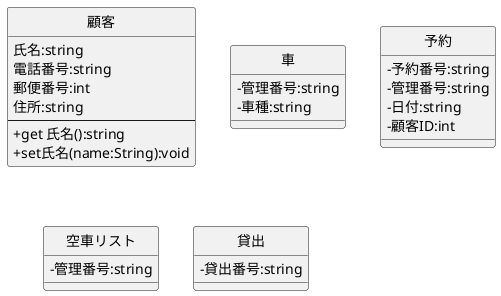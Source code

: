 @startuml 車両貸出システム
skinparam classAttributeIconSize 0
class 顧客{
    氏名:string
    電話番号:string
    郵便番号:int
    住所:string
    ---
    + get 氏名():string
    + set氏名(name:String):void
}
class 車{
    -管理番号:string
    -車種:string
}
class 予約{
    -予約番号:string
    -管理番号:string
    -日付:string
    -顧客ID:int
}
class 空車リスト{
    -管理番号:string
}
class 貸出{
    -貸出番号:string
}
hide 顧客 circle
hide 車 circle
hide 予約 circle
hide 空車リスト circle
hide 貸出 circle
@enduml
